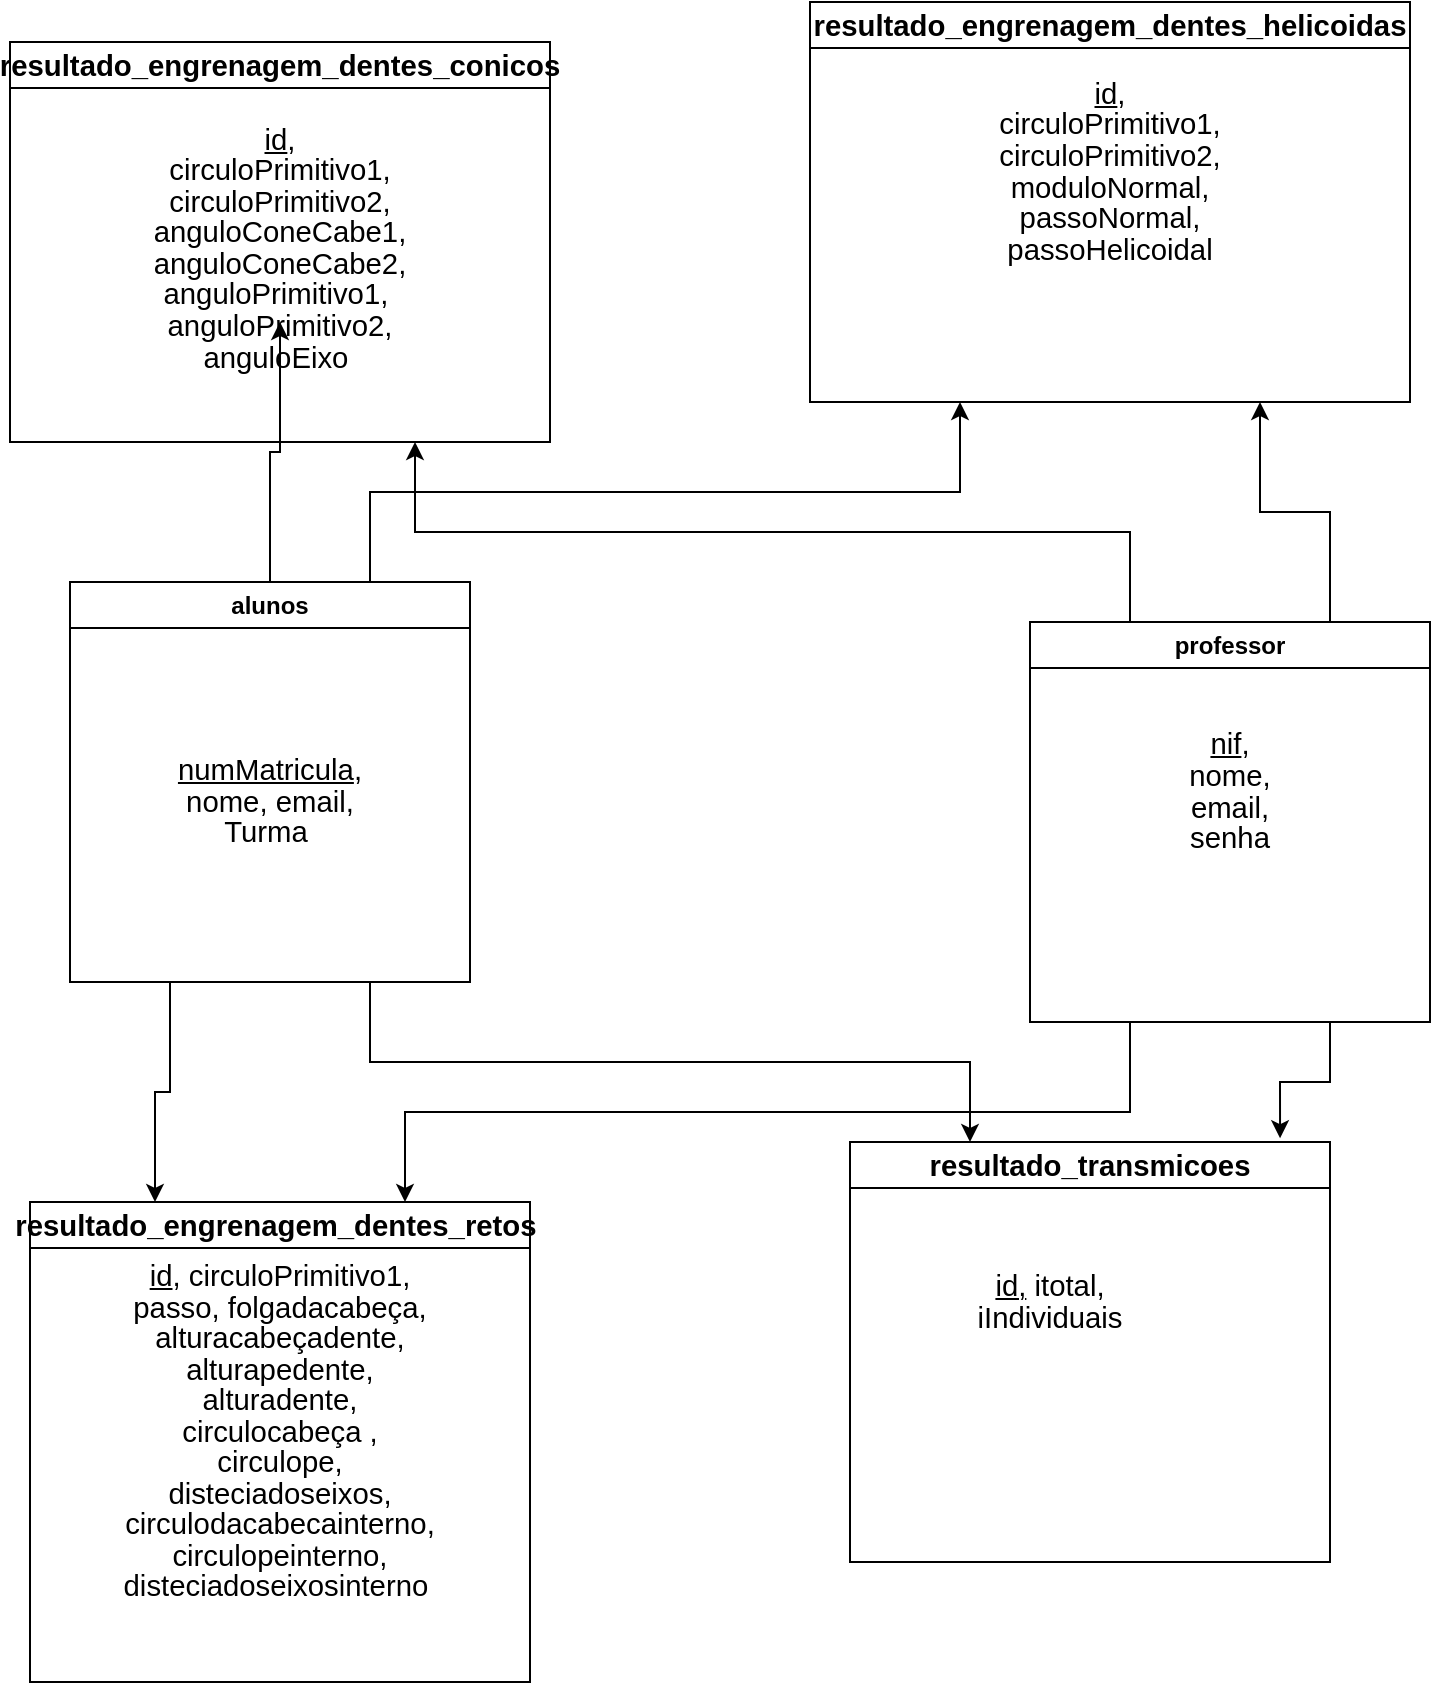 <mxfile version="24.2.3" type="device">
  <diagram name="Página-1" id="2dTJDTTeRMOE5YIe0DLm">
    <mxGraphModel dx="1444" dy="764" grid="1" gridSize="10" guides="1" tooltips="1" connect="1" arrows="1" fold="1" page="1" pageScale="1" pageWidth="827" pageHeight="1169" math="0" shadow="0">
      <root>
        <mxCell id="0" />
        <mxCell id="1" parent="0" />
        <mxCell id="x8AOFaCELixLAaUVQshk-27" style="edgeStyle=orthogonalEdgeStyle;rounded=0;orthogonalLoop=1;jettySize=auto;html=1;exitX=0.5;exitY=0;exitDx=0;exitDy=0;" edge="1" parent="1" source="x8AOFaCELixLAaUVQshk-3" target="x8AOFaCELixLAaUVQshk-9">
          <mxGeometry relative="1" as="geometry" />
        </mxCell>
        <mxCell id="x8AOFaCELixLAaUVQshk-28" style="edgeStyle=orthogonalEdgeStyle;rounded=0;orthogonalLoop=1;jettySize=auto;html=1;exitX=0.75;exitY=0;exitDx=0;exitDy=0;entryX=0.25;entryY=1;entryDx=0;entryDy=0;" edge="1" parent="1" source="x8AOFaCELixLAaUVQshk-3" target="x8AOFaCELixLAaUVQshk-11">
          <mxGeometry relative="1" as="geometry" />
        </mxCell>
        <mxCell id="x8AOFaCELixLAaUVQshk-29" style="edgeStyle=orthogonalEdgeStyle;rounded=0;orthogonalLoop=1;jettySize=auto;html=1;exitX=0.25;exitY=1;exitDx=0;exitDy=0;entryX=0.25;entryY=0;entryDx=0;entryDy=0;" edge="1" parent="1" source="x8AOFaCELixLAaUVQshk-3" target="x8AOFaCELixLAaUVQshk-17">
          <mxGeometry relative="1" as="geometry" />
        </mxCell>
        <mxCell id="x8AOFaCELixLAaUVQshk-30" style="edgeStyle=orthogonalEdgeStyle;rounded=0;orthogonalLoop=1;jettySize=auto;html=1;exitX=0.75;exitY=1;exitDx=0;exitDy=0;entryX=0.25;entryY=0;entryDx=0;entryDy=0;" edge="1" parent="1" source="x8AOFaCELixLAaUVQshk-3" target="x8AOFaCELixLAaUVQshk-20">
          <mxGeometry relative="1" as="geometry" />
        </mxCell>
        <mxCell id="x8AOFaCELixLAaUVQshk-3" value="alunos" style="swimlane;whiteSpace=wrap;html=1;" vertex="1" parent="1">
          <mxGeometry x="100" y="290" width="200" height="200" as="geometry" />
        </mxCell>
        <mxCell id="x8AOFaCELixLAaUVQshk-4" value="&lt;u&gt;&lt;span style=&quot;font-size:11.0pt;line-height:106%;&lt;br/&gt;font-family:&amp;quot;Calibri&amp;quot;,sans-serif;mso-ascii-theme-font:minor-latin;mso-fareast-font-family:&lt;br/&gt;Calibri;mso-fareast-theme-font:minor-latin;mso-hansi-theme-font:minor-latin;&lt;br/&gt;mso-bidi-font-family:&amp;quot;Times New Roman&amp;quot;;mso-bidi-theme-font:minor-bidi;&lt;br/&gt;mso-ansi-language:PT-BR;mso-fareast-language:EN-US;mso-bidi-language:AR-SA&quot;&gt;numMatricula&lt;/span&gt;&lt;/u&gt;&lt;span style=&quot;font-size:11.0pt;line-height:106%;font-family:&amp;quot;Calibri&amp;quot;,sans-serif;&lt;br/&gt;mso-ascii-theme-font:minor-latin;mso-fareast-font-family:Calibri;mso-fareast-theme-font:&lt;br/&gt;minor-latin;mso-hansi-theme-font:minor-latin;mso-bidi-font-family:&amp;quot;Times New Roman&amp;quot;;&lt;br/&gt;mso-bidi-theme-font:minor-bidi;mso-ansi-language:PT-BR;mso-fareast-language:&lt;br/&gt;EN-US;mso-bidi-language:AR-SA&quot;&gt;, nome, email, Turma&amp;nbsp;&lt;/span&gt;" style="text;html=1;align=center;verticalAlign=middle;whiteSpace=wrap;rounded=0;" vertex="1" parent="x8AOFaCELixLAaUVQshk-3">
          <mxGeometry x="40" y="60" width="120" height="100" as="geometry" />
        </mxCell>
        <mxCell id="x8AOFaCELixLAaUVQshk-31" style="edgeStyle=orthogonalEdgeStyle;rounded=0;orthogonalLoop=1;jettySize=auto;html=1;exitX=0.25;exitY=0;exitDx=0;exitDy=0;entryX=0.75;entryY=1;entryDx=0;entryDy=0;" edge="1" parent="1" source="x8AOFaCELixLAaUVQshk-5" target="x8AOFaCELixLAaUVQshk-7">
          <mxGeometry relative="1" as="geometry" />
        </mxCell>
        <mxCell id="x8AOFaCELixLAaUVQshk-32" style="edgeStyle=orthogonalEdgeStyle;rounded=0;orthogonalLoop=1;jettySize=auto;html=1;exitX=0.75;exitY=0;exitDx=0;exitDy=0;entryX=0.75;entryY=1;entryDx=0;entryDy=0;" edge="1" parent="1" source="x8AOFaCELixLAaUVQshk-5" target="x8AOFaCELixLAaUVQshk-11">
          <mxGeometry relative="1" as="geometry" />
        </mxCell>
        <mxCell id="x8AOFaCELixLAaUVQshk-33" style="edgeStyle=orthogonalEdgeStyle;rounded=0;orthogonalLoop=1;jettySize=auto;html=1;exitX=0.25;exitY=1;exitDx=0;exitDy=0;entryX=0.75;entryY=0;entryDx=0;entryDy=0;" edge="1" parent="1" source="x8AOFaCELixLAaUVQshk-5" target="x8AOFaCELixLAaUVQshk-17">
          <mxGeometry relative="1" as="geometry" />
        </mxCell>
        <mxCell id="x8AOFaCELixLAaUVQshk-5" value="professor" style="swimlane;whiteSpace=wrap;html=1;" vertex="1" parent="1">
          <mxGeometry x="580" y="310" width="200" height="200" as="geometry" />
        </mxCell>
        <mxCell id="x8AOFaCELixLAaUVQshk-6" value="&lt;u&gt;&lt;span style=&quot;font-size:11.0pt;line-height:106%;&lt;br/&gt;font-family:&amp;quot;Calibri&amp;quot;,sans-serif;mso-ascii-theme-font:minor-latin;mso-fareast-font-family:&lt;br/&gt;Calibri;mso-fareast-theme-font:minor-latin;mso-hansi-theme-font:minor-latin;&lt;br/&gt;mso-bidi-font-family:&amp;quot;Times New Roman&amp;quot;;mso-bidi-theme-font:minor-bidi;&lt;br/&gt;mso-ansi-language:PT-BR;mso-fareast-language:EN-US;mso-bidi-language:AR-SA&quot;&gt;nif&lt;/span&gt;&lt;/u&gt;&lt;span style=&quot;font-size:11.0pt;line-height:106%;font-family:&amp;quot;Calibri&amp;quot;,sans-serif;&lt;br/&gt;mso-ascii-theme-font:minor-latin;mso-fareast-font-family:Calibri;mso-fareast-theme-font:&lt;br/&gt;minor-latin;mso-hansi-theme-font:minor-latin;mso-bidi-font-family:&amp;quot;Times New Roman&amp;quot;;&lt;br/&gt;mso-bidi-theme-font:minor-bidi;mso-ansi-language:PT-BR;mso-fareast-language:&lt;br/&gt;EN-US;mso-bidi-language:AR-SA&quot;&gt;, nome, email, senha&lt;/span&gt;" style="text;html=1;align=center;verticalAlign=middle;whiteSpace=wrap;rounded=0;" vertex="1" parent="x8AOFaCELixLAaUVQshk-5">
          <mxGeometry x="70" y="70" width="60" height="30" as="geometry" />
        </mxCell>
        <mxCell id="x8AOFaCELixLAaUVQshk-7" value="&lt;b&gt;&lt;span style=&quot;font-size: 11pt; line-height: 106%; font-family: Calibri, sans-serif;&quot;&gt;resultado_engrenagem_dentes_conicos&lt;/span&gt;&lt;/b&gt;&lt;span style=&quot;font-size: 11pt; line-height: 106%; font-family: Calibri, sans-serif;&quot;&gt;&lt;/span&gt;" style="swimlane;whiteSpace=wrap;html=1;" vertex="1" parent="1">
          <mxGeometry x="70" y="20" width="270" height="200" as="geometry" />
        </mxCell>
        <mxCell id="x8AOFaCELixLAaUVQshk-9" value="&#xa;&lt;u&gt;&lt;span style=&quot;font-size:11.0pt;line-height:106%;&#xa;font-family:&amp;quot;Calibri&amp;quot;,sans-serif;mso-ascii-theme-font:minor-latin;mso-fareast-font-family:&#xa;Calibri;mso-fareast-theme-font:minor-latin;mso-hansi-theme-font:minor-latin;&#xa;mso-bidi-theme-font:minor-latin;color:black;mso-themecolor:text1;mso-style-textoutline-type:&#xa;none;mso-style-textoutline-outlinestyle-dpiwidth:0pt;mso-style-textoutline-outlinestyle-linecap:&#xa;flat;mso-style-textoutline-outlinestyle-join:round;mso-style-textoutline-outlinestyle-pctmiterlimit:&#xa;0%;mso-style-textoutline-outlinestyle-dash:solid;mso-style-textoutline-outlinestyle-align:&#xa;center;mso-style-textoutline-outlinestyle-compound:simple;mso-ansi-language:&#xa;PT-BR;mso-fareast-language:EN-US;mso-bidi-language:AR-SA&quot;&gt;id&lt;/span&gt;&lt;/u&gt;&lt;span style=&quot;font-size:11.0pt;line-height:106%;font-family:&amp;quot;Calibri&amp;quot;,sans-serif;&#xa;mso-ascii-theme-font:minor-latin;mso-fareast-font-family:Calibri;mso-fareast-theme-font:&#xa;minor-latin;mso-hansi-theme-font:minor-latin;mso-bidi-theme-font:minor-latin;&#xa;color:black;mso-themecolor:text1;mso-style-textoutline-type:none;mso-style-textoutline-outlinestyle-dpiwidth:&#xa;0pt;mso-style-textoutline-outlinestyle-linecap:flat;mso-style-textoutline-outlinestyle-join:&#xa;round;mso-style-textoutline-outlinestyle-pctmiterlimit:0%;mso-style-textoutline-outlinestyle-dash:&#xa;solid;mso-style-textoutline-outlinestyle-align:center;mso-style-textoutline-outlinestyle-compound:&#xa;simple;mso-ansi-language:PT-BR;mso-fareast-language:EN-US;mso-bidi-language:&#xa;AR-SA&quot;&gt;, circuloPrimitivo1, circuloPrimitivo2, anguloConeCabe1, anguloConeCabe2,&#xa;anguloPrimitivo1,&lt;span style=&quot;mso-spacerun:yes&quot;&gt;&amp;nbsp; &lt;/span&gt;anguloPrimitivo2, anguloEixo&lt;span style=&quot;mso-spacerun:yes&quot;&gt;&amp;nbsp; &lt;/span&gt;&lt;/span&gt;&#xa;&#xa;&#xa;&#xa;" style="text;html=1;align=center;verticalAlign=middle;whiteSpace=wrap;rounded=0;" vertex="1" parent="x8AOFaCELixLAaUVQshk-7">
          <mxGeometry x="105" y="110" width="60" height="30" as="geometry" />
        </mxCell>
        <mxCell id="x8AOFaCELixLAaUVQshk-11" value="&lt;b&gt;&lt;span style=&quot;font-size: 11pt; line-height: 106%; font-family: Calibri, sans-serif;&quot;&gt;resultado_engrenagem_dentes_helicoidas&lt;/span&gt;&lt;/b&gt;&lt;span style=&quot;font-size: 11pt; line-height: 106%; font-family: Calibri, sans-serif;&quot;&gt;&lt;/span&gt;" style="swimlane;whiteSpace=wrap;html=1;" vertex="1" parent="1">
          <mxGeometry x="470" width="300" height="200" as="geometry" />
        </mxCell>
        <mxCell id="x8AOFaCELixLAaUVQshk-16" value="&lt;u&gt;&lt;span style=&quot;font-size: 11pt; line-height: 106%; font-family: Calibri, sans-serif;&quot;&gt;id&lt;/span&gt;&lt;/u&gt;&lt;span style=&quot;font-size: 11pt; line-height: 106%; font-family: Calibri, sans-serif;&quot;&gt;, circuloPrimitivo1, circuloPrimitivo2, moduloNormal, passoNormal, passoHelicoidal&lt;/span&gt;" style="text;html=1;align=center;verticalAlign=middle;whiteSpace=wrap;rounded=0;" vertex="1" parent="x8AOFaCELixLAaUVQshk-11">
          <mxGeometry x="120" y="70" width="60" height="30" as="geometry" />
        </mxCell>
        <mxCell id="x8AOFaCELixLAaUVQshk-17" value="&lt;b&gt;&lt;span style=&quot;font-size: 11pt; line-height: 106%; font-family: Calibri, sans-serif;&quot;&gt;resultado_engrenagem_dentes_retos&amp;nbsp;&lt;/span&gt;&lt;/b&gt;" style="swimlane;whiteSpace=wrap;html=1;" vertex="1" parent="1">
          <mxGeometry x="80" y="600" width="250" height="240" as="geometry" />
        </mxCell>
        <mxCell id="x8AOFaCELixLAaUVQshk-18" value="&lt;u&gt;&lt;span style=&quot;font-size: 11pt; line-height: 106%; font-family: Calibri, sans-serif;&quot;&gt;id&lt;/span&gt;&lt;/u&gt;&lt;span style=&quot;font-size: 11pt; line-height: 106%; font-family: Calibri, sans-serif;&quot;&gt;,&lt;/span&gt;&lt;span style=&quot;font-size:11.0pt;line-height:106%;font-family:&amp;quot;Calibri&amp;quot;,sans-serif;&lt;br/&gt;mso-ascii-theme-font:minor-latin;mso-fareast-font-family:Calibri;mso-fareast-theme-font:&lt;br/&gt;minor-latin;mso-hansi-theme-font:minor-latin;mso-bidi-font-family:&amp;quot;Times New Roman&amp;quot;;&lt;br/&gt;mso-bidi-theme-font:minor-bidi;mso-ansi-language:PT-BR;mso-fareast-language:&lt;br/&gt;EN-US;mso-bidi-language:AR-SA&quot;&gt; &lt;/span&gt;&lt;span style=&quot;font-size: 11pt; line-height: 106%; font-family: Calibri, sans-serif;&quot;&gt;circuloPrimitivo1, passo, folgadacabeça, alturacabeçadente, alturapedente,&lt;br/&gt;alturadente, circulocabeça , circulope, disteciadoseixos, circulodacabecainterno,&lt;br/&gt;circulopeinterno, disteciadoseixosinterno&amp;nbsp;&lt;/span&gt;" style="text;html=1;align=center;verticalAlign=middle;whiteSpace=wrap;rounded=0;" vertex="1" parent="x8AOFaCELixLAaUVQshk-17">
          <mxGeometry x="95" y="100" width="60" height="30" as="geometry" />
        </mxCell>
        <mxCell id="x8AOFaCELixLAaUVQshk-20" value="&lt;b&gt;&lt;span style=&quot;font-size: 11pt; line-height: 106%; font-family: Calibri, sans-serif;&quot;&gt;resultado_transmicoes&lt;/span&gt;&lt;/b&gt;&lt;span style=&quot;font-size: 11pt; line-height: 106%; font-family: Calibri, sans-serif;&quot;&gt;&lt;/span&gt;" style="swimlane;whiteSpace=wrap;html=1;" vertex="1" parent="1">
          <mxGeometry x="490" y="570" width="240" height="210" as="geometry" />
        </mxCell>
        <mxCell id="x8AOFaCELixLAaUVQshk-21" value="&lt;u&gt;&lt;span style=&quot;font-size: 11pt; line-height: 106%; font-family: Calibri, sans-serif;&quot;&gt;id,&lt;/span&gt;&lt;/u&gt;&lt;span style=&quot;font-size: 11pt; line-height: 106%; font-family: Calibri, sans-serif;&quot;&gt; itotal, iIndividuais&lt;/span&gt;" style="text;html=1;align=center;verticalAlign=middle;whiteSpace=wrap;rounded=0;" vertex="1" parent="x8AOFaCELixLAaUVQshk-20">
          <mxGeometry x="70" y="65" width="60" height="30" as="geometry" />
        </mxCell>
        <mxCell id="x8AOFaCELixLAaUVQshk-34" style="edgeStyle=orthogonalEdgeStyle;rounded=0;orthogonalLoop=1;jettySize=auto;html=1;exitX=0.75;exitY=1;exitDx=0;exitDy=0;entryX=0.896;entryY=-0.009;entryDx=0;entryDy=0;entryPerimeter=0;" edge="1" parent="1" source="x8AOFaCELixLAaUVQshk-5" target="x8AOFaCELixLAaUVQshk-20">
          <mxGeometry relative="1" as="geometry" />
        </mxCell>
      </root>
    </mxGraphModel>
  </diagram>
</mxfile>
